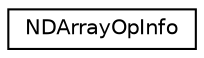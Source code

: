digraph "Graphical Class Hierarchy"
{
  edge [fontname="Helvetica",fontsize="10",labelfontname="Helvetica",labelfontsize="10"];
  node [fontname="Helvetica",fontsize="10",shape=record];
  rankdir="LR";
  Node1 [label="NDArrayOpInfo",height=0.2,width=0.4,color="black", fillcolor="white", style="filled",URL="$structNDArrayOpInfo.html"];
}
